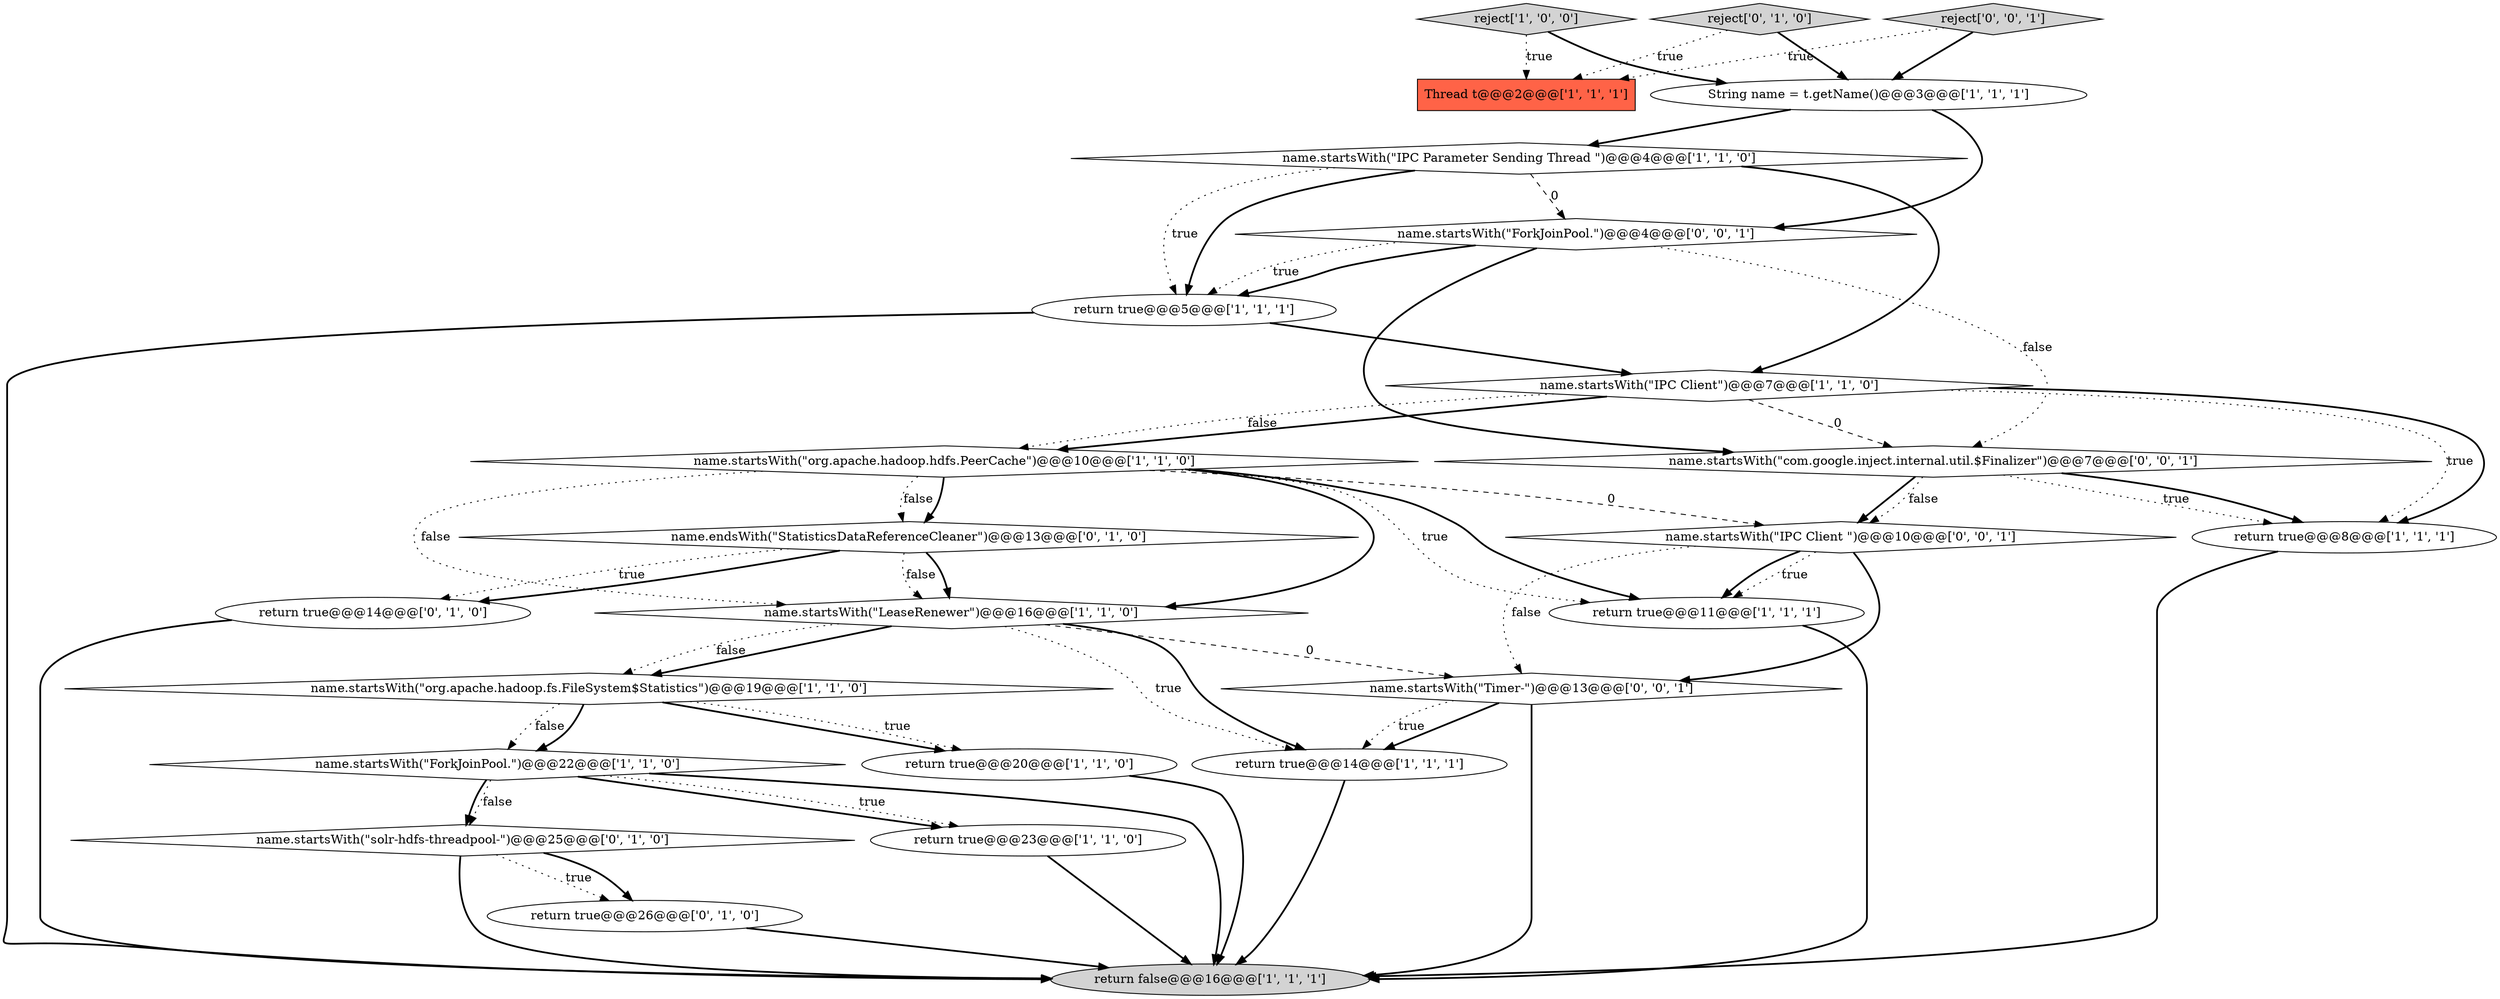 digraph {
17 [style = filled, label = "name.endsWith(\"StatisticsDataReferenceCleaner\")@@@13@@@['0', '1', '0']", fillcolor = white, shape = diamond image = "AAA1AAABBB2BBB"];
10 [style = filled, label = "Thread t@@@2@@@['1', '1', '1']", fillcolor = tomato, shape = box image = "AAA0AAABBB1BBB"];
23 [style = filled, label = "name.startsWith(\"Timer-\")@@@13@@@['0', '0', '1']", fillcolor = white, shape = diamond image = "AAA0AAABBB3BBB"];
20 [style = filled, label = "return true@@@26@@@['0', '1', '0']", fillcolor = white, shape = ellipse image = "AAA1AAABBB2BBB"];
0 [style = filled, label = "String name = t.getName()@@@3@@@['1', '1', '1']", fillcolor = white, shape = ellipse image = "AAA0AAABBB1BBB"];
13 [style = filled, label = "name.startsWith(\"IPC Client\")@@@7@@@['1', '1', '0']", fillcolor = white, shape = diamond image = "AAA0AAABBB1BBB"];
3 [style = filled, label = "reject['1', '0', '0']", fillcolor = lightgray, shape = diamond image = "AAA0AAABBB1BBB"];
7 [style = filled, label = "name.startsWith(\"org.apache.hadoop.fs.FileSystem$Statistics\")@@@19@@@['1', '1', '0']", fillcolor = white, shape = diamond image = "AAA0AAABBB1BBB"];
19 [style = filled, label = "reject['0', '1', '0']", fillcolor = lightgray, shape = diamond image = "AAA0AAABBB2BBB"];
6 [style = filled, label = "return true@@@23@@@['1', '1', '0']", fillcolor = white, shape = ellipse image = "AAA0AAABBB1BBB"];
18 [style = filled, label = "name.startsWith(\"solr-hdfs-threadpool-\")@@@25@@@['0', '1', '0']", fillcolor = white, shape = diamond image = "AAA1AAABBB2BBB"];
2 [style = filled, label = "name.startsWith(\"ForkJoinPool.\")@@@22@@@['1', '1', '0']", fillcolor = white, shape = diamond image = "AAA0AAABBB1BBB"];
14 [style = filled, label = "name.startsWith(\"LeaseRenewer\")@@@16@@@['1', '1', '0']", fillcolor = white, shape = diamond image = "AAA0AAABBB1BBB"];
16 [style = filled, label = "return true@@@14@@@['0', '1', '0']", fillcolor = white, shape = ellipse image = "AAA1AAABBB2BBB"];
9 [style = filled, label = "return true@@@20@@@['1', '1', '0']", fillcolor = white, shape = ellipse image = "AAA0AAABBB1BBB"];
21 [style = filled, label = "name.startsWith(\"IPC Client \")@@@10@@@['0', '0', '1']", fillcolor = white, shape = diamond image = "AAA0AAABBB3BBB"];
15 [style = filled, label = "return true@@@5@@@['1', '1', '1']", fillcolor = white, shape = ellipse image = "AAA0AAABBB1BBB"];
11 [style = filled, label = "return true@@@14@@@['1', '1', '1']", fillcolor = white, shape = ellipse image = "AAA0AAABBB1BBB"];
22 [style = filled, label = "reject['0', '0', '1']", fillcolor = lightgray, shape = diamond image = "AAA0AAABBB3BBB"];
25 [style = filled, label = "name.startsWith(\"ForkJoinPool.\")@@@4@@@['0', '0', '1']", fillcolor = white, shape = diamond image = "AAA0AAABBB3BBB"];
8 [style = filled, label = "return false@@@16@@@['1', '1', '1']", fillcolor = lightgray, shape = ellipse image = "AAA0AAABBB1BBB"];
24 [style = filled, label = "name.startsWith(\"com.google.inject.internal.util.$Finalizer\")@@@7@@@['0', '0', '1']", fillcolor = white, shape = diamond image = "AAA0AAABBB3BBB"];
5 [style = filled, label = "return true@@@8@@@['1', '1', '1']", fillcolor = white, shape = ellipse image = "AAA0AAABBB1BBB"];
12 [style = filled, label = "name.startsWith(\"IPC Parameter Sending Thread \")@@@4@@@['1', '1', '0']", fillcolor = white, shape = diamond image = "AAA0AAABBB1BBB"];
1 [style = filled, label = "return true@@@11@@@['1', '1', '1']", fillcolor = white, shape = ellipse image = "AAA0AAABBB1BBB"];
4 [style = filled, label = "name.startsWith(\"org.apache.hadoop.hdfs.PeerCache\")@@@10@@@['1', '1', '0']", fillcolor = white, shape = diamond image = "AAA0AAABBB1BBB"];
24->21 [style = bold, label=""];
4->14 [style = dotted, label="false"];
2->18 [style = dotted, label="false"];
12->25 [style = dashed, label="0"];
14->7 [style = bold, label=""];
18->20 [style = dotted, label="true"];
25->15 [style = bold, label=""];
5->8 [style = bold, label=""];
18->20 [style = bold, label=""];
13->4 [style = bold, label=""];
17->16 [style = dotted, label="true"];
24->21 [style = dotted, label="false"];
14->7 [style = dotted, label="false"];
4->21 [style = dashed, label="0"];
22->0 [style = bold, label=""];
7->9 [style = bold, label=""];
12->15 [style = bold, label=""];
25->24 [style = bold, label=""];
1->8 [style = bold, label=""];
16->8 [style = bold, label=""];
21->1 [style = dotted, label="true"];
20->8 [style = bold, label=""];
12->15 [style = dotted, label="true"];
4->17 [style = bold, label=""];
17->14 [style = bold, label=""];
19->0 [style = bold, label=""];
0->25 [style = bold, label=""];
23->11 [style = bold, label=""];
13->4 [style = dotted, label="false"];
4->1 [style = dotted, label="true"];
14->11 [style = bold, label=""];
4->17 [style = dotted, label="false"];
6->8 [style = bold, label=""];
7->9 [style = dotted, label="true"];
19->10 [style = dotted, label="true"];
25->15 [style = dotted, label="true"];
13->24 [style = dashed, label="0"];
4->1 [style = bold, label=""];
2->8 [style = bold, label=""];
12->13 [style = bold, label=""];
3->10 [style = dotted, label="true"];
17->14 [style = dotted, label="false"];
25->24 [style = dotted, label="false"];
2->18 [style = bold, label=""];
0->12 [style = bold, label=""];
11->8 [style = bold, label=""];
3->0 [style = bold, label=""];
23->8 [style = bold, label=""];
24->5 [style = dotted, label="true"];
15->13 [style = bold, label=""];
4->14 [style = bold, label=""];
7->2 [style = dotted, label="false"];
2->6 [style = bold, label=""];
23->11 [style = dotted, label="true"];
21->1 [style = bold, label=""];
13->5 [style = dotted, label="true"];
18->8 [style = bold, label=""];
9->8 [style = bold, label=""];
14->11 [style = dotted, label="true"];
24->5 [style = bold, label=""];
21->23 [style = bold, label=""];
2->6 [style = dotted, label="true"];
17->16 [style = bold, label=""];
15->8 [style = bold, label=""];
21->23 [style = dotted, label="false"];
14->23 [style = dashed, label="0"];
13->5 [style = bold, label=""];
22->10 [style = dotted, label="true"];
7->2 [style = bold, label=""];
}
